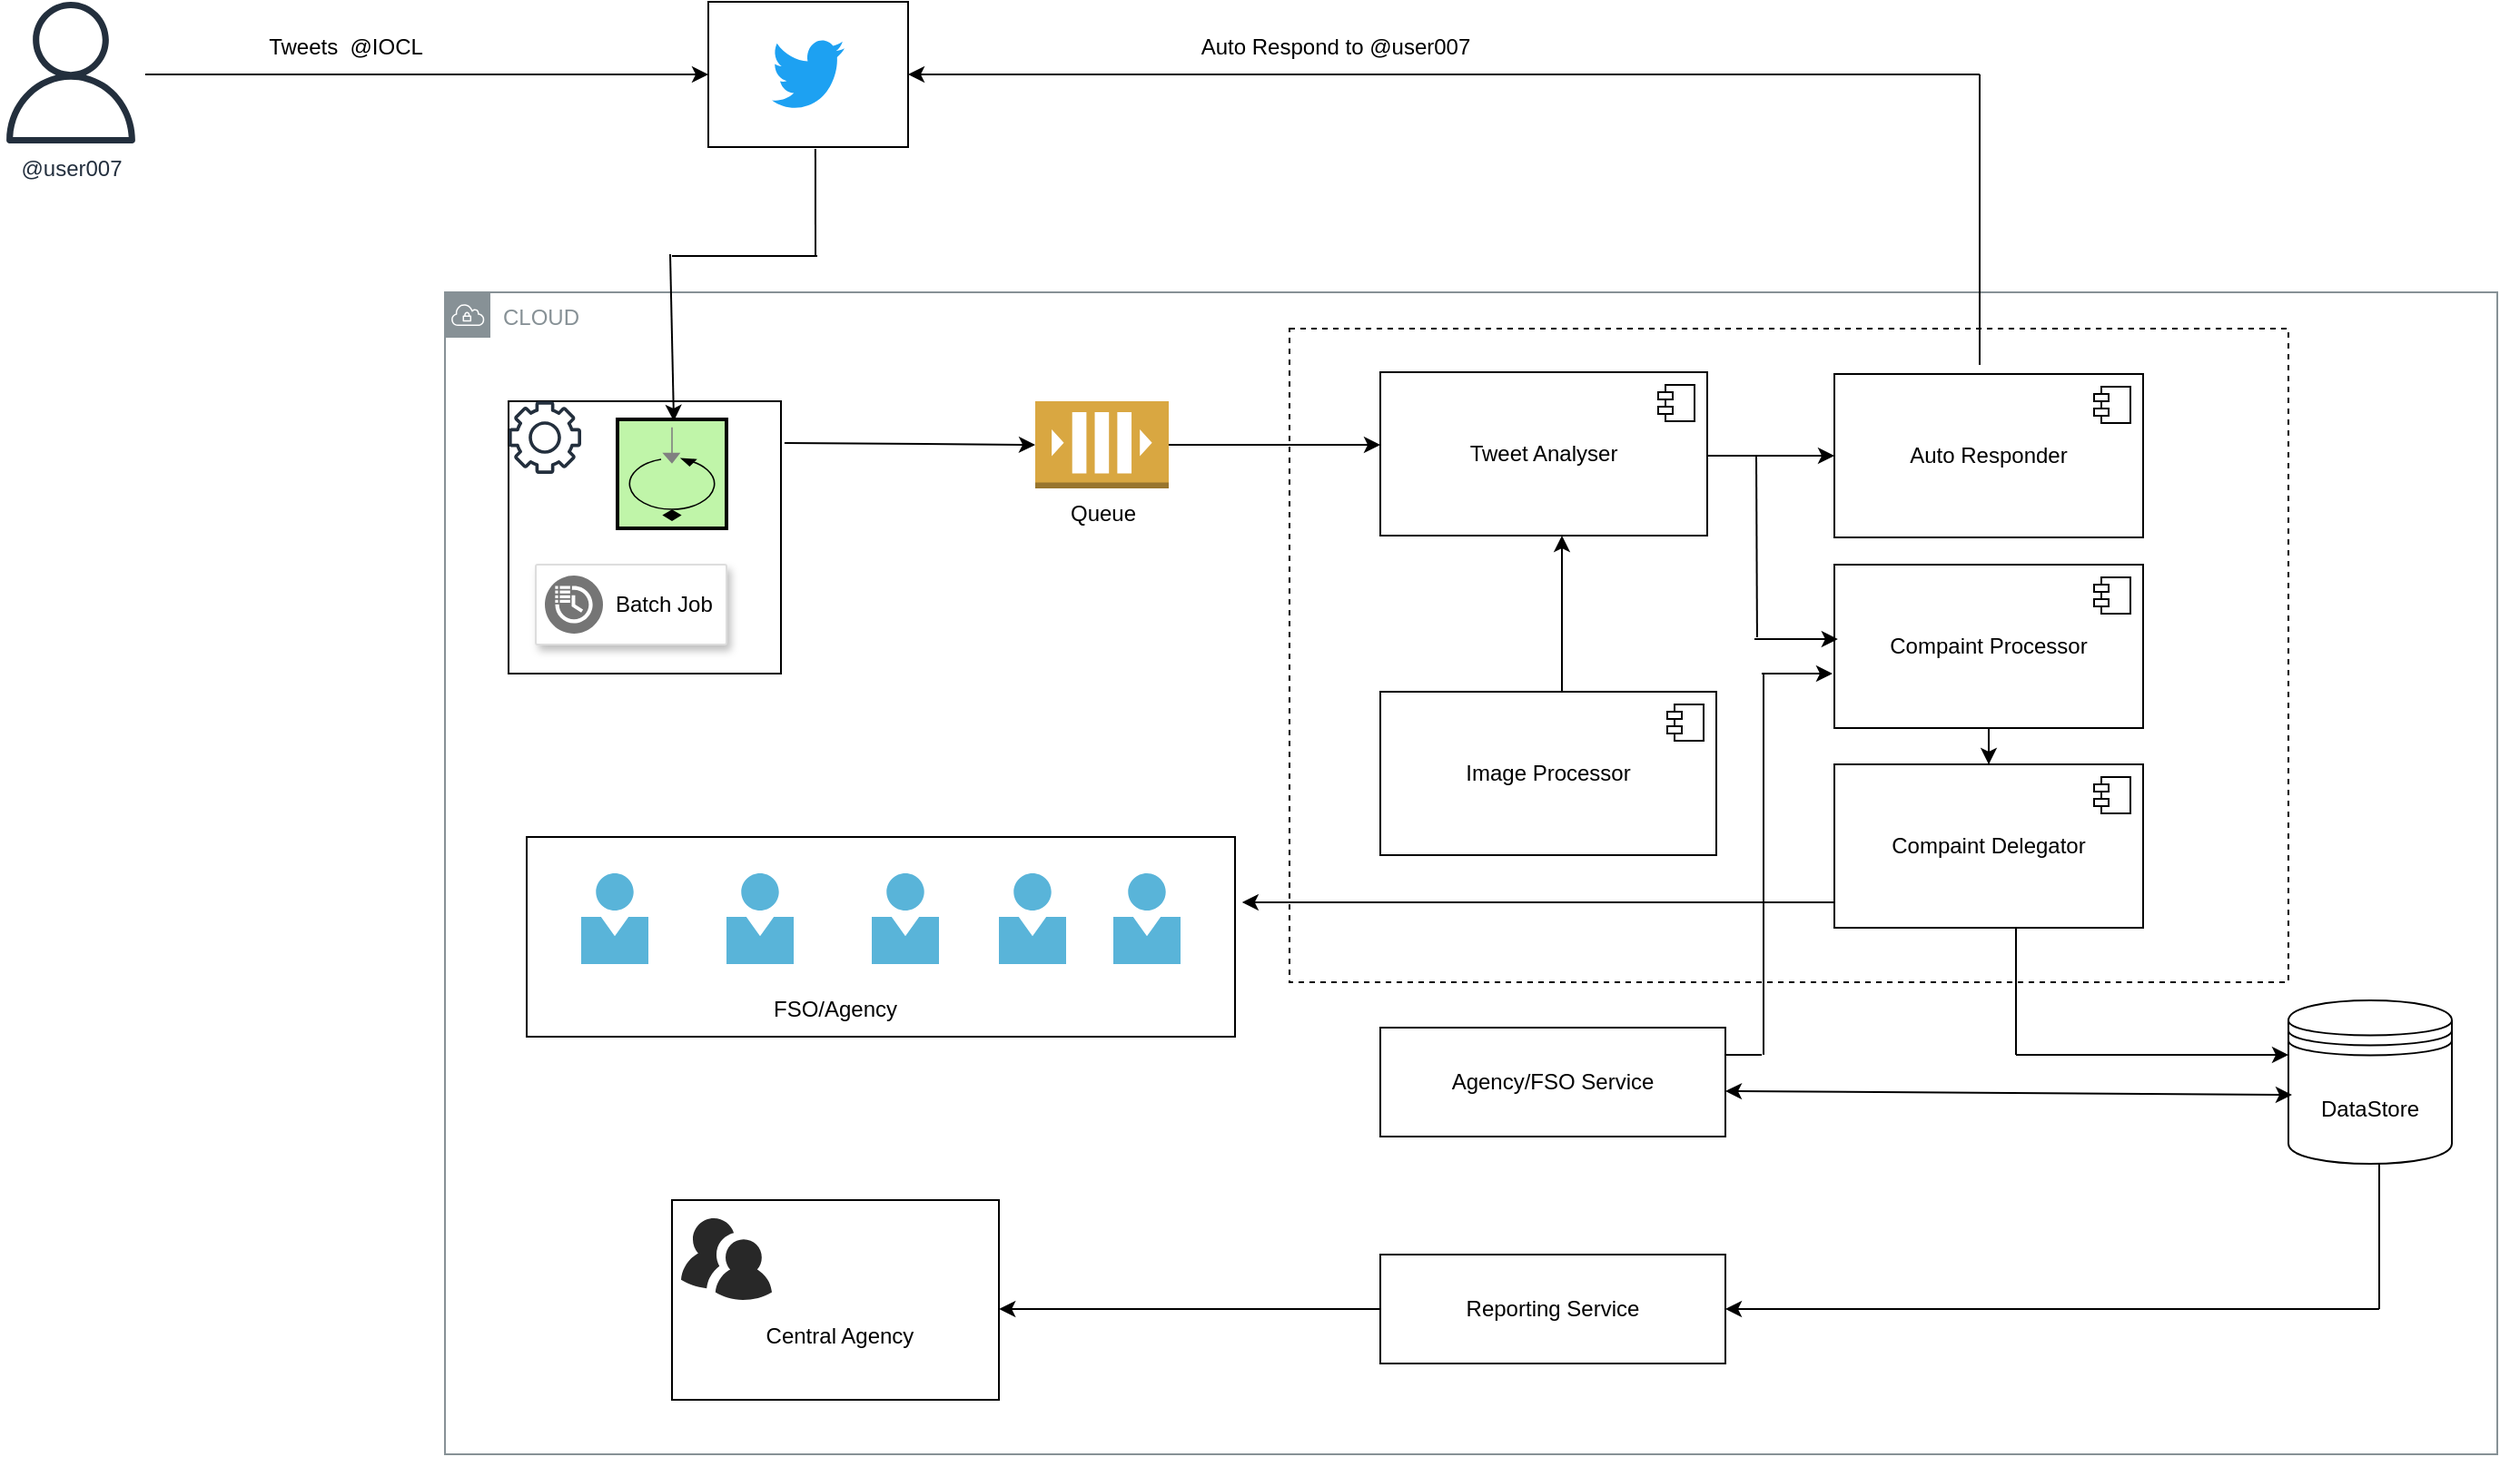 <mxfile version="21.1.2" type="github">
  <diagram name="Page-1" id="rtDnuDJ027JOJXi1bW4T">
    <mxGraphModel dx="1434" dy="756" grid="1" gridSize="10" guides="1" tooltips="1" connect="1" arrows="1" fold="1" page="1" pageScale="1" pageWidth="850" pageHeight="1100" math="0" shadow="0">
      <root>
        <mxCell id="0" />
        <mxCell id="1" parent="0" />
        <mxCell id="xGUmW0sbAqv446bdcCQy-84" value="" style="rounded=0;whiteSpace=wrap;html=1;" vertex="1" parent="1">
          <mxGeometry x="400" y="720" width="180" height="110" as="geometry" />
        </mxCell>
        <mxCell id="xGUmW0sbAqv446bdcCQy-77" value="" style="rounded=0;whiteSpace=wrap;html=1;dashed=1;" vertex="1" parent="1">
          <mxGeometry x="740" y="240" width="550" height="360" as="geometry" />
        </mxCell>
        <mxCell id="xGUmW0sbAqv446bdcCQy-1" value="" style="rounded=0;whiteSpace=wrap;html=1;" vertex="1" parent="1">
          <mxGeometry x="420" y="60" width="110" height="80" as="geometry" />
        </mxCell>
        <mxCell id="xGUmW0sbAqv446bdcCQy-2" value="" style="dashed=0;outlineConnect=0;html=1;align=center;labelPosition=center;verticalLabelPosition=bottom;verticalAlign=top;shape=mxgraph.weblogos.twitter;fillColor=#1DA1F2;strokeColor=none" vertex="1" parent="1">
          <mxGeometry x="455" y="80" width="40" height="40" as="geometry" />
        </mxCell>
        <mxCell id="xGUmW0sbAqv446bdcCQy-4" value="CLOUD" style="sketch=0;outlineConnect=0;gradientColor=none;html=1;whiteSpace=wrap;fontSize=12;fontStyle=0;shape=mxgraph.aws4.group;grIcon=mxgraph.aws4.group_vpc;strokeColor=#879196;fillColor=none;verticalAlign=top;align=left;spacingLeft=30;fontColor=#879196;dashed=0;" vertex="1" parent="1">
          <mxGeometry x="275" y="220" width="1130" height="640" as="geometry" />
        </mxCell>
        <mxCell id="xGUmW0sbAqv446bdcCQy-6" value="" style="whiteSpace=wrap;html=1;aspect=fixed;" vertex="1" parent="1">
          <mxGeometry x="310" y="280" width="150" height="150" as="geometry" />
        </mxCell>
        <mxCell id="xGUmW0sbAqv446bdcCQy-5" value="" style="sketch=0;outlineConnect=0;fontColor=#232F3E;gradientColor=none;fillColor=#232F3D;strokeColor=none;dashed=0;verticalLabelPosition=bottom;verticalAlign=top;align=center;html=1;fontSize=12;fontStyle=0;aspect=fixed;pointerEvents=1;shape=mxgraph.aws4.gear;" vertex="1" parent="1">
          <mxGeometry x="310" y="280" width="40" height="40" as="geometry" />
        </mxCell>
        <mxCell id="xGUmW0sbAqv446bdcCQy-7" value="" style="strokeColor=#dddddd;shadow=1;strokeWidth=1;rounded=1;absoluteArcSize=1;arcSize=2;" vertex="1" parent="1">
          <mxGeometry x="325" y="370" width="105" height="44" as="geometry" />
        </mxCell>
        <mxCell id="xGUmW0sbAqv446bdcCQy-8" value="Batch Job" style="sketch=0;dashed=0;connectable=0;html=1;fillColor=#757575;strokeColor=none;shape=mxgraph.gcp2.scheduled_tasks;part=1;labelPosition=right;verticalLabelPosition=middle;align=left;verticalAlign=middle;spacingLeft=5;fontSize=12;" vertex="1" parent="xGUmW0sbAqv446bdcCQy-7">
          <mxGeometry y="0.5" width="32" height="32" relative="1" as="geometry">
            <mxPoint x="5" y="-16" as="offset" />
          </mxGeometry>
        </mxCell>
        <mxCell id="xGUmW0sbAqv446bdcCQy-9" value="@user007" style="sketch=0;outlineConnect=0;fontColor=#232F3E;gradientColor=none;fillColor=#232F3D;strokeColor=none;dashed=0;verticalLabelPosition=bottom;verticalAlign=top;align=center;html=1;fontSize=12;fontStyle=0;aspect=fixed;pointerEvents=1;shape=mxgraph.aws4.user;" vertex="1" parent="1">
          <mxGeometry x="30" y="60" width="78" height="78" as="geometry" />
        </mxCell>
        <mxCell id="xGUmW0sbAqv446bdcCQy-10" value="" style="endArrow=classic;html=1;rounded=0;exitX=1.078;exitY=0.513;exitDx=0;exitDy=0;exitPerimeter=0;entryX=0;entryY=0.5;entryDx=0;entryDy=0;" edge="1" parent="1" source="xGUmW0sbAqv446bdcCQy-9" target="xGUmW0sbAqv446bdcCQy-1">
          <mxGeometry width="50" height="50" relative="1" as="geometry">
            <mxPoint x="400" y="420" as="sourcePoint" />
            <mxPoint x="450" y="370" as="targetPoint" />
          </mxGeometry>
        </mxCell>
        <mxCell id="xGUmW0sbAqv446bdcCQy-11" value="Tweets&amp;nbsp; @IOCL" style="text;html=1;align=center;verticalAlign=middle;resizable=0;points=[];autosize=1;strokeColor=none;fillColor=none;" vertex="1" parent="1">
          <mxGeometry x="165" y="70" width="110" height="30" as="geometry" />
        </mxCell>
        <mxCell id="xGUmW0sbAqv446bdcCQy-12" value="" style="fillColor=#c0f5a9;dashed=0;outlineConnect=0;strokeWidth=2;html=1;align=center;fontSize=8;verticalLabelPosition=bottom;verticalAlign=top;shape=mxgraph.eip.polling_consumer;rotation=90;" vertex="1" parent="1">
          <mxGeometry x="370" y="290" width="60" height="60" as="geometry" />
        </mxCell>
        <mxCell id="xGUmW0sbAqv446bdcCQy-13" value="" style="endArrow=none;html=1;rounded=0;entryX=0.445;entryY=1.013;entryDx=0;entryDy=0;entryPerimeter=0;" edge="1" parent="1">
          <mxGeometry width="50" height="50" relative="1" as="geometry">
            <mxPoint x="479" y="200" as="sourcePoint" />
            <mxPoint x="478.95" y="141.04" as="targetPoint" />
          </mxGeometry>
        </mxCell>
        <mxCell id="xGUmW0sbAqv446bdcCQy-14" value="" style="endArrow=none;html=1;rounded=0;" edge="1" parent="1">
          <mxGeometry width="50" height="50" relative="1" as="geometry">
            <mxPoint x="400" y="200" as="sourcePoint" />
            <mxPoint x="480" y="200" as="targetPoint" />
          </mxGeometry>
        </mxCell>
        <mxCell id="xGUmW0sbAqv446bdcCQy-15" value="" style="endArrow=classic;html=1;rounded=0;entryX=0.033;entryY=0.633;entryDx=0;entryDy=0;entryPerimeter=0;" edge="1" parent="1">
          <mxGeometry width="50" height="50" relative="1" as="geometry">
            <mxPoint x="399" y="199" as="sourcePoint" />
            <mxPoint x="401.02" y="290.98" as="targetPoint" />
          </mxGeometry>
        </mxCell>
        <mxCell id="xGUmW0sbAqv446bdcCQy-22" value="" style="edgeStyle=orthogonalEdgeStyle;rounded=0;orthogonalLoop=1;jettySize=auto;html=1;" edge="1" parent="1" source="xGUmW0sbAqv446bdcCQy-16">
          <mxGeometry relative="1" as="geometry">
            <mxPoint x="790" y="304" as="targetPoint" />
            <Array as="points">
              <mxPoint x="760" y="304" />
              <mxPoint x="760" y="304" />
            </Array>
          </mxGeometry>
        </mxCell>
        <mxCell id="xGUmW0sbAqv446bdcCQy-16" value="Queue" style="outlineConnect=0;dashed=0;verticalLabelPosition=bottom;verticalAlign=top;align=center;html=1;shape=mxgraph.aws3.queue;fillColor=#D9A741;gradientColor=none;" vertex="1" parent="1">
          <mxGeometry x="600" y="280" width="73.5" height="48" as="geometry" />
        </mxCell>
        <mxCell id="xGUmW0sbAqv446bdcCQy-19" value="" style="endArrow=classic;html=1;rounded=0;entryX=0;entryY=0.5;entryDx=0;entryDy=0;entryPerimeter=0;exitX=1.013;exitY=0.153;exitDx=0;exitDy=0;exitPerimeter=0;" edge="1" parent="1" source="xGUmW0sbAqv446bdcCQy-6" target="xGUmW0sbAqv446bdcCQy-16">
          <mxGeometry width="50" height="50" relative="1" as="geometry">
            <mxPoint x="470" y="304" as="sourcePoint" />
            <mxPoint x="450" y="370" as="targetPoint" />
          </mxGeometry>
        </mxCell>
        <mxCell id="xGUmW0sbAqv446bdcCQy-32" value="" style="edgeStyle=orthogonalEdgeStyle;rounded=0;orthogonalLoop=1;jettySize=auto;html=1;" edge="1" parent="1" source="xGUmW0sbAqv446bdcCQy-23">
          <mxGeometry relative="1" as="geometry">
            <mxPoint x="1040" y="310" as="targetPoint" />
            <Array as="points">
              <mxPoint x="990" y="310" />
              <mxPoint x="990" y="310" />
            </Array>
          </mxGeometry>
        </mxCell>
        <mxCell id="xGUmW0sbAqv446bdcCQy-23" value="Tweet Analyser" style="html=1;dropTarget=0;whiteSpace=wrap;" vertex="1" parent="1">
          <mxGeometry x="790" y="264" width="180" height="90" as="geometry" />
        </mxCell>
        <mxCell id="xGUmW0sbAqv446bdcCQy-24" value="" style="shape=module;jettyWidth=8;jettyHeight=4;" vertex="1" parent="xGUmW0sbAqv446bdcCQy-23">
          <mxGeometry x="1" width="20" height="20" relative="1" as="geometry">
            <mxPoint x="-27" y="7" as="offset" />
          </mxGeometry>
        </mxCell>
        <mxCell id="xGUmW0sbAqv446bdcCQy-25" value="Auto Responder" style="html=1;dropTarget=0;whiteSpace=wrap;" vertex="1" parent="1">
          <mxGeometry x="1040" y="265" width="170" height="90" as="geometry" />
        </mxCell>
        <mxCell id="xGUmW0sbAqv446bdcCQy-26" value="" style="shape=module;jettyWidth=8;jettyHeight=4;" vertex="1" parent="xGUmW0sbAqv446bdcCQy-25">
          <mxGeometry x="1" width="20" height="20" relative="1" as="geometry">
            <mxPoint x="-27" y="7" as="offset" />
          </mxGeometry>
        </mxCell>
        <mxCell id="xGUmW0sbAqv446bdcCQy-29" value="" style="endArrow=none;html=1;rounded=0;" edge="1" parent="1">
          <mxGeometry width="50" height="50" relative="1" as="geometry">
            <mxPoint x="1120" y="260" as="sourcePoint" />
            <mxPoint x="1120" y="100" as="targetPoint" />
          </mxGeometry>
        </mxCell>
        <mxCell id="xGUmW0sbAqv446bdcCQy-30" value="" style="endArrow=classic;html=1;rounded=0;entryX=1;entryY=0.5;entryDx=0;entryDy=0;" edge="1" parent="1" target="xGUmW0sbAqv446bdcCQy-1">
          <mxGeometry width="50" height="50" relative="1" as="geometry">
            <mxPoint x="1120" y="100" as="sourcePoint" />
            <mxPoint x="730" y="380" as="targetPoint" />
          </mxGeometry>
        </mxCell>
        <mxCell id="xGUmW0sbAqv446bdcCQy-31" value="Auto Respond to @user007" style="text;html=1;align=center;verticalAlign=middle;resizable=0;points=[];autosize=1;strokeColor=none;fillColor=none;" vertex="1" parent="1">
          <mxGeometry x="680" y="70" width="170" height="30" as="geometry" />
        </mxCell>
        <mxCell id="xGUmW0sbAqv446bdcCQy-35" value="DataStore" style="shape=datastore;whiteSpace=wrap;html=1;" vertex="1" parent="1">
          <mxGeometry x="1290" y="610" width="90" height="90" as="geometry" />
        </mxCell>
        <mxCell id="xGUmW0sbAqv446bdcCQy-52" value="" style="edgeStyle=orthogonalEdgeStyle;rounded=0;orthogonalLoop=1;jettySize=auto;html=1;" edge="1" parent="1">
          <mxGeometry relative="1" as="geometry">
            <mxPoint x="890" y="440" as="sourcePoint" />
            <mxPoint x="890" y="354" as="targetPoint" />
            <Array as="points">
              <mxPoint x="890" y="400" />
              <mxPoint x="890" y="400" />
            </Array>
          </mxGeometry>
        </mxCell>
        <mxCell id="xGUmW0sbAqv446bdcCQy-36" value="Image Processor" style="html=1;dropTarget=0;whiteSpace=wrap;" vertex="1" parent="1">
          <mxGeometry x="790" y="440" width="185" height="90" as="geometry" />
        </mxCell>
        <mxCell id="xGUmW0sbAqv446bdcCQy-37" value="" style="shape=module;jettyWidth=8;jettyHeight=4;" vertex="1" parent="xGUmW0sbAqv446bdcCQy-36">
          <mxGeometry x="1" width="20" height="20" relative="1" as="geometry">
            <mxPoint x="-27" y="7" as="offset" />
          </mxGeometry>
        </mxCell>
        <mxCell id="xGUmW0sbAqv446bdcCQy-75" value="" style="edgeStyle=orthogonalEdgeStyle;rounded=0;orthogonalLoop=1;jettySize=auto;html=1;" edge="1" parent="1" source="xGUmW0sbAqv446bdcCQy-53" target="xGUmW0sbAqv446bdcCQy-73">
          <mxGeometry relative="1" as="geometry" />
        </mxCell>
        <mxCell id="xGUmW0sbAqv446bdcCQy-53" value="Compaint Processor" style="html=1;dropTarget=0;whiteSpace=wrap;" vertex="1" parent="1">
          <mxGeometry x="1040" y="370" width="170" height="90" as="geometry" />
        </mxCell>
        <mxCell id="xGUmW0sbAqv446bdcCQy-54" value="" style="shape=module;jettyWidth=8;jettyHeight=4;" vertex="1" parent="xGUmW0sbAqv446bdcCQy-53">
          <mxGeometry x="1" width="20" height="20" relative="1" as="geometry">
            <mxPoint x="-27" y="7" as="offset" />
          </mxGeometry>
        </mxCell>
        <mxCell id="xGUmW0sbAqv446bdcCQy-60" value="" style="endArrow=none;html=1;rounded=0;exitX=0.642;exitY=0.442;exitDx=0;exitDy=0;exitPerimeter=0;" edge="1" parent="1">
          <mxGeometry width="50" height="50" relative="1" as="geometry">
            <mxPoint x="997.46" y="410.06" as="sourcePoint" />
            <mxPoint x="997" y="310" as="targetPoint" />
          </mxGeometry>
        </mxCell>
        <mxCell id="xGUmW0sbAqv446bdcCQy-61" value="" style="endArrow=classic;html=1;rounded=0;entryX=-0.024;entryY=0.578;entryDx=0;entryDy=0;entryPerimeter=0;" edge="1" parent="1">
          <mxGeometry width="50" height="50" relative="1" as="geometry">
            <mxPoint x="996" y="411" as="sourcePoint" />
            <mxPoint x="1041.92" y="411.02" as="targetPoint" />
          </mxGeometry>
        </mxCell>
        <mxCell id="xGUmW0sbAqv446bdcCQy-63" value="Agency/FSO Service" style="rounded=0;whiteSpace=wrap;html=1;" vertex="1" parent="1">
          <mxGeometry x="790" y="625" width="190" height="60" as="geometry" />
        </mxCell>
        <mxCell id="xGUmW0sbAqv446bdcCQy-67" value="" style="endArrow=classic;startArrow=classic;html=1;rounded=0;entryX=0.022;entryY=0.578;entryDx=0;entryDy=0;entryPerimeter=0;" edge="1" parent="1" target="xGUmW0sbAqv446bdcCQy-35">
          <mxGeometry width="50" height="50" relative="1" as="geometry">
            <mxPoint x="980" y="660" as="sourcePoint" />
            <mxPoint x="1030" y="610" as="targetPoint" />
          </mxGeometry>
        </mxCell>
        <mxCell id="xGUmW0sbAqv446bdcCQy-69" value="" style="endArrow=none;html=1;rounded=0;" edge="1" parent="1">
          <mxGeometry width="50" height="50" relative="1" as="geometry">
            <mxPoint x="980" y="640" as="sourcePoint" />
            <mxPoint x="1000" y="640" as="targetPoint" />
          </mxGeometry>
        </mxCell>
        <mxCell id="xGUmW0sbAqv446bdcCQy-71" value="" style="endArrow=none;html=1;rounded=0;" edge="1" parent="1">
          <mxGeometry width="50" height="50" relative="1" as="geometry">
            <mxPoint x="1001" y="640" as="sourcePoint" />
            <mxPoint x="1001" y="430" as="targetPoint" />
          </mxGeometry>
        </mxCell>
        <mxCell id="xGUmW0sbAqv446bdcCQy-72" value="" style="endArrow=classic;html=1;rounded=0;entryX=-0.006;entryY=0.667;entryDx=0;entryDy=0;entryPerimeter=0;" edge="1" parent="1" target="xGUmW0sbAqv446bdcCQy-53">
          <mxGeometry width="50" height="50" relative="1" as="geometry">
            <mxPoint x="1000" y="430" as="sourcePoint" />
            <mxPoint x="1060" y="380" as="targetPoint" />
          </mxGeometry>
        </mxCell>
        <mxCell id="xGUmW0sbAqv446bdcCQy-73" value="Compaint Delegator" style="html=1;dropTarget=0;whiteSpace=wrap;" vertex="1" parent="1">
          <mxGeometry x="1040" y="480" width="170" height="90" as="geometry" />
        </mxCell>
        <mxCell id="xGUmW0sbAqv446bdcCQy-74" value="" style="shape=module;jettyWidth=8;jettyHeight=4;" vertex="1" parent="xGUmW0sbAqv446bdcCQy-73">
          <mxGeometry x="1" width="20" height="20" relative="1" as="geometry">
            <mxPoint x="-27" y="7" as="offset" />
          </mxGeometry>
        </mxCell>
        <mxCell id="xGUmW0sbAqv446bdcCQy-76" value="Reporting Service" style="rounded=0;whiteSpace=wrap;html=1;" vertex="1" parent="1">
          <mxGeometry x="790" y="750" width="190" height="60" as="geometry" />
        </mxCell>
        <mxCell id="xGUmW0sbAqv446bdcCQy-80" value="" style="endArrow=none;html=1;rounded=0;" edge="1" parent="1">
          <mxGeometry width="50" height="50" relative="1" as="geometry">
            <mxPoint x="1340" y="780" as="sourcePoint" />
            <mxPoint x="1340" y="700" as="targetPoint" />
          </mxGeometry>
        </mxCell>
        <mxCell id="xGUmW0sbAqv446bdcCQy-81" value="" style="endArrow=classic;html=1;rounded=0;entryX=1;entryY=0.5;entryDx=0;entryDy=0;" edge="1" parent="1" target="xGUmW0sbAqv446bdcCQy-76">
          <mxGeometry width="50" height="50" relative="1" as="geometry">
            <mxPoint x="1340" y="780" as="sourcePoint" />
            <mxPoint x="1060" y="770" as="targetPoint" />
          </mxGeometry>
        </mxCell>
        <mxCell id="xGUmW0sbAqv446bdcCQy-82" value="" style="verticalLabelPosition=bottom;sketch=0;html=1;fillColor=#282828;strokeColor=none;verticalAlign=top;pointerEvents=1;align=center;shape=mxgraph.cisco_safe.people_places_things_icons.icon9;" vertex="1" parent="1">
          <mxGeometry x="405" y="730" width="50" height="45" as="geometry" />
        </mxCell>
        <mxCell id="xGUmW0sbAqv446bdcCQy-85" value="Central Agency" style="text;html=1;strokeColor=none;fillColor=none;align=center;verticalAlign=middle;whiteSpace=wrap;rounded=0;" vertex="1" parent="1">
          <mxGeometry x="445" y="780" width="95" height="30" as="geometry" />
        </mxCell>
        <mxCell id="xGUmW0sbAqv446bdcCQy-88" value="" style="endArrow=classic;html=1;rounded=0;exitX=0;exitY=0.5;exitDx=0;exitDy=0;entryX=0.27;entryY=0.875;entryDx=0;entryDy=0;entryPerimeter=0;" edge="1" parent="1" source="xGUmW0sbAqv446bdcCQy-76" target="xGUmW0sbAqv446bdcCQy-4">
          <mxGeometry width="50" height="50" relative="1" as="geometry">
            <mxPoint x="623.5" y="800" as="sourcePoint" />
            <mxPoint x="673.5" y="750" as="targetPoint" />
          </mxGeometry>
        </mxCell>
        <mxCell id="xGUmW0sbAqv446bdcCQy-89" value="" style="rounded=0;whiteSpace=wrap;html=1;" vertex="1" parent="1">
          <mxGeometry x="320" y="520" width="390" height="110" as="geometry" />
        </mxCell>
        <mxCell id="xGUmW0sbAqv446bdcCQy-90" value="" style="endArrow=classic;html=1;rounded=0;exitX=0;exitY=0.844;exitDx=0;exitDy=0;exitPerimeter=0;entryX=1.01;entryY=0.327;entryDx=0;entryDy=0;entryPerimeter=0;" edge="1" parent="1" source="xGUmW0sbAqv446bdcCQy-73" target="xGUmW0sbAqv446bdcCQy-89">
          <mxGeometry width="50" height="50" relative="1" as="geometry">
            <mxPoint x="950" y="550" as="sourcePoint" />
            <mxPoint x="1000" y="500" as="targetPoint" />
          </mxGeometry>
        </mxCell>
        <mxCell id="xGUmW0sbAqv446bdcCQy-92" value="" style="endArrow=none;html=1;rounded=0;" edge="1" parent="1">
          <mxGeometry width="50" height="50" relative="1" as="geometry">
            <mxPoint x="1140" y="640" as="sourcePoint" />
            <mxPoint x="1140" y="570" as="targetPoint" />
          </mxGeometry>
        </mxCell>
        <mxCell id="xGUmW0sbAqv446bdcCQy-93" value="" style="endArrow=classic;html=1;rounded=0;" edge="1" parent="1">
          <mxGeometry width="50" height="50" relative="1" as="geometry">
            <mxPoint x="1140" y="640" as="sourcePoint" />
            <mxPoint x="1290" y="640" as="targetPoint" />
          </mxGeometry>
        </mxCell>
        <mxCell id="xGUmW0sbAqv446bdcCQy-94" value="" style="image;sketch=0;aspect=fixed;html=1;points=[];align=center;fontSize=12;image=img/lib/mscae/Person.svg;" vertex="1" parent="1">
          <mxGeometry x="350" y="540" width="37" height="50" as="geometry" />
        </mxCell>
        <mxCell id="xGUmW0sbAqv446bdcCQy-95" value="" style="image;sketch=0;aspect=fixed;html=1;points=[];align=center;fontSize=12;image=img/lib/mscae/Person.svg;" vertex="1" parent="1">
          <mxGeometry x="430" y="540" width="37" height="50" as="geometry" />
        </mxCell>
        <mxCell id="xGUmW0sbAqv446bdcCQy-96" value="" style="image;sketch=0;aspect=fixed;html=1;points=[];align=center;fontSize=12;image=img/lib/mscae/Person.svg;" vertex="1" parent="1">
          <mxGeometry x="510" y="540" width="37" height="50" as="geometry" />
        </mxCell>
        <mxCell id="xGUmW0sbAqv446bdcCQy-97" value="" style="image;sketch=0;aspect=fixed;html=1;points=[];align=center;fontSize=12;image=img/lib/mscae/Person.svg;" vertex="1" parent="1">
          <mxGeometry x="580" y="540" width="37" height="50" as="geometry" />
        </mxCell>
        <mxCell id="xGUmW0sbAqv446bdcCQy-98" value="" style="image;sketch=0;aspect=fixed;html=1;points=[];align=center;fontSize=12;image=img/lib/mscae/Person.svg;" vertex="1" parent="1">
          <mxGeometry x="643" y="540" width="37" height="50" as="geometry" />
        </mxCell>
        <mxCell id="xGUmW0sbAqv446bdcCQy-99" value="FSO/Agency" style="text;html=1;strokeColor=none;fillColor=none;align=center;verticalAlign=middle;whiteSpace=wrap;rounded=0;" vertex="1" parent="1">
          <mxGeometry x="460" y="600" width="60" height="30" as="geometry" />
        </mxCell>
      </root>
    </mxGraphModel>
  </diagram>
</mxfile>
